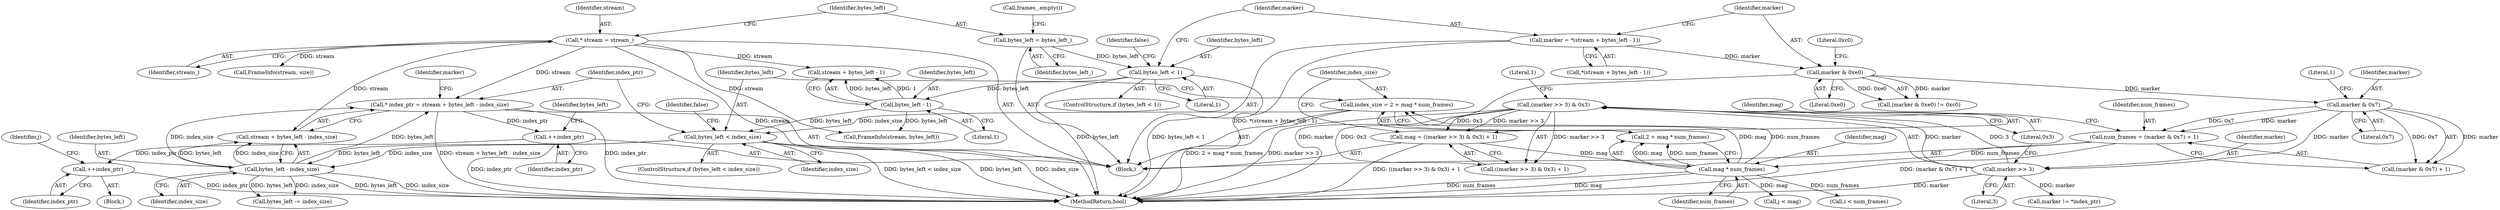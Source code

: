 digraph "1_Chrome_27c68f543e5eba779902447445dfb05ec3f5bf75_14@pointer" {
"1000197" [label="(Call,++index_ptr)"];
"1000183" [label="(Call,* index_ptr = stream + bytes_left - index_size)"];
"1000103" [label="(Call,* stream = stream_)"];
"1000187" [label="(Call,bytes_left - index_size)"];
"1000177" [label="(Call,bytes_left < index_size)"];
"1000130" [label="(Call,bytes_left - 1)"];
"1000119" [label="(Call,bytes_left < 1)"];
"1000107" [label="(Call,bytes_left = bytes_left_)"];
"1000169" [label="(Call,index_size = 2 + mag * num_frames)"];
"1000173" [label="(Call,mag * num_frames)"];
"1000159" [label="(Call,mag = ((marker >> 3) & 0x3) + 1)"];
"1000162" [label="(Call,(marker >> 3) & 0x3)"];
"1000163" [label="(Call,marker >> 3)"];
"1000154" [label="(Call,marker & 0x7)"];
"1000135" [label="(Call,marker & 0xe0)"];
"1000125" [label="(Call,marker = *(stream + bytes_left - 1))"];
"1000151" [label="(Call,num_frames = (marker & 0x7) + 1)"];
"1000236" [label="(Call,++index_ptr)"];
"1000175" [label="(Identifier,num_frames)"];
"1000157" [label="(Literal,1)"];
"1000154" [label="(Call,marker & 0x7)"];
"1000226" [label="(Identifier,j)"];
"1000101" [label="(Block,)"];
"1000141" [label="(Call,FrameInfo(stream, bytes_left))"];
"1000162" [label="(Call,(marker >> 3) & 0x3)"];
"1000119" [label="(Call,bytes_left < 1)"];
"1000138" [label="(Literal,0xc0)"];
"1000105" [label="(Identifier,stream_)"];
"1000237" [label="(Identifier,index_ptr)"];
"1000200" [label="(Identifier,bytes_left)"];
"1000183" [label="(Call,* index_ptr = stream + bytes_left - index_size)"];
"1000153" [label="(Call,(marker & 0x7) + 1)"];
"1000103" [label="(Call,* stream = stream_)"];
"1000108" [label="(Identifier,bytes_left)"];
"1000156" [label="(Literal,0x7)"];
"1000123" [label="(Identifier,false)"];
"1000163" [label="(Call,marker >> 3)"];
"1000227" [label="(Block,)"];
"1000118" [label="(ControlStructure,if (bytes_left < 1))"];
"1000173" [label="(Call,mag * num_frames)"];
"1000155" [label="(Identifier,marker)"];
"1000136" [label="(Identifier,marker)"];
"1000170" [label="(Identifier,index_size)"];
"1000161" [label="(Call,((marker >> 3) & 0x3) + 1)"];
"1000135" [label="(Call,marker & 0xe0)"];
"1000176" [label="(ControlStructure,if (bytes_left < index_size))"];
"1000177" [label="(Call,bytes_left < index_size)"];
"1000151" [label="(Call,num_frames = (marker & 0x7) + 1)"];
"1000192" [label="(Identifier,marker)"];
"1000164" [label="(Identifier,marker)"];
"1000111" [label="(Call,frames_.empty())"];
"1000169" [label="(Call,index_size = 2 + mag * num_frames)"];
"1000174" [label="(Identifier,mag)"];
"1000160" [label="(Identifier,mag)"];
"1000185" [label="(Call,stream + bytes_left - index_size)"];
"1000131" [label="(Identifier,bytes_left)"];
"1000222" [label="(Call,j < mag)"];
"1000198" [label="(Identifier,index_ptr)"];
"1000165" [label="(Literal,3)"];
"1000107" [label="(Call,bytes_left = bytes_left_)"];
"1000134" [label="(Call,(marker & 0xe0) != 0xc0)"];
"1000197" [label="(Call,++index_ptr)"];
"1000184" [label="(Identifier,index_ptr)"];
"1000104" [label="(Identifier,stream)"];
"1000187" [label="(Call,bytes_left - index_size)"];
"1000128" [label="(Call,stream + bytes_left - 1)"];
"1000189" [label="(Identifier,index_size)"];
"1000207" [label="(Call,i < num_frames)"];
"1000126" [label="(Identifier,marker)"];
"1000152" [label="(Identifier,num_frames)"];
"1000199" [label="(Call,bytes_left -= index_size)"];
"1000178" [label="(Identifier,bytes_left)"];
"1000132" [label="(Literal,1)"];
"1000125" [label="(Call,marker = *(stream + bytes_left - 1))"];
"1000120" [label="(Identifier,bytes_left)"];
"1000167" [label="(Literal,1)"];
"1000137" [label="(Literal,0xe0)"];
"1000236" [label="(Call,++index_ptr)"];
"1000127" [label="(Call,*(stream + bytes_left - 1))"];
"1000191" [label="(Call,marker != *index_ptr)"];
"1000171" [label="(Call,2 + mag * num_frames)"];
"1000256" [label="(Call,FrameInfo(stream, size))"];
"1000188" [label="(Identifier,bytes_left)"];
"1000277" [label="(MethodReturn,bool)"];
"1000130" [label="(Call,bytes_left - 1)"];
"1000159" [label="(Call,mag = ((marker >> 3) & 0x3) + 1)"];
"1000166" [label="(Literal,0x3)"];
"1000181" [label="(Identifier,false)"];
"1000121" [label="(Literal,1)"];
"1000109" [label="(Identifier,bytes_left_)"];
"1000179" [label="(Identifier,index_size)"];
"1000197" -> "1000101"  [label="AST: "];
"1000197" -> "1000198"  [label="CFG: "];
"1000198" -> "1000197"  [label="AST: "];
"1000200" -> "1000197"  [label="CFG: "];
"1000197" -> "1000277"  [label="DDG: index_ptr"];
"1000183" -> "1000197"  [label="DDG: index_ptr"];
"1000197" -> "1000236"  [label="DDG: index_ptr"];
"1000183" -> "1000101"  [label="AST: "];
"1000183" -> "1000185"  [label="CFG: "];
"1000184" -> "1000183"  [label="AST: "];
"1000185" -> "1000183"  [label="AST: "];
"1000192" -> "1000183"  [label="CFG: "];
"1000183" -> "1000277"  [label="DDG: stream + bytes_left - index_size"];
"1000183" -> "1000277"  [label="DDG: index_ptr"];
"1000103" -> "1000183"  [label="DDG: stream"];
"1000187" -> "1000183"  [label="DDG: bytes_left"];
"1000187" -> "1000183"  [label="DDG: index_size"];
"1000103" -> "1000101"  [label="AST: "];
"1000103" -> "1000105"  [label="CFG: "];
"1000104" -> "1000103"  [label="AST: "];
"1000105" -> "1000103"  [label="AST: "];
"1000108" -> "1000103"  [label="CFG: "];
"1000103" -> "1000277"  [label="DDG: stream"];
"1000103" -> "1000128"  [label="DDG: stream"];
"1000103" -> "1000141"  [label="DDG: stream"];
"1000103" -> "1000185"  [label="DDG: stream"];
"1000103" -> "1000256"  [label="DDG: stream"];
"1000187" -> "1000185"  [label="AST: "];
"1000187" -> "1000189"  [label="CFG: "];
"1000188" -> "1000187"  [label="AST: "];
"1000189" -> "1000187"  [label="AST: "];
"1000185" -> "1000187"  [label="CFG: "];
"1000187" -> "1000277"  [label="DDG: bytes_left"];
"1000187" -> "1000277"  [label="DDG: index_size"];
"1000187" -> "1000185"  [label="DDG: bytes_left"];
"1000187" -> "1000185"  [label="DDG: index_size"];
"1000177" -> "1000187"  [label="DDG: bytes_left"];
"1000177" -> "1000187"  [label="DDG: index_size"];
"1000187" -> "1000199"  [label="DDG: index_size"];
"1000187" -> "1000199"  [label="DDG: bytes_left"];
"1000177" -> "1000176"  [label="AST: "];
"1000177" -> "1000179"  [label="CFG: "];
"1000178" -> "1000177"  [label="AST: "];
"1000179" -> "1000177"  [label="AST: "];
"1000181" -> "1000177"  [label="CFG: "];
"1000184" -> "1000177"  [label="CFG: "];
"1000177" -> "1000277"  [label="DDG: bytes_left"];
"1000177" -> "1000277"  [label="DDG: index_size"];
"1000177" -> "1000277"  [label="DDG: bytes_left < index_size"];
"1000130" -> "1000177"  [label="DDG: bytes_left"];
"1000169" -> "1000177"  [label="DDG: index_size"];
"1000130" -> "1000128"  [label="AST: "];
"1000130" -> "1000132"  [label="CFG: "];
"1000131" -> "1000130"  [label="AST: "];
"1000132" -> "1000130"  [label="AST: "];
"1000128" -> "1000130"  [label="CFG: "];
"1000130" -> "1000128"  [label="DDG: bytes_left"];
"1000130" -> "1000128"  [label="DDG: 1"];
"1000119" -> "1000130"  [label="DDG: bytes_left"];
"1000130" -> "1000141"  [label="DDG: bytes_left"];
"1000119" -> "1000118"  [label="AST: "];
"1000119" -> "1000121"  [label="CFG: "];
"1000120" -> "1000119"  [label="AST: "];
"1000121" -> "1000119"  [label="AST: "];
"1000123" -> "1000119"  [label="CFG: "];
"1000126" -> "1000119"  [label="CFG: "];
"1000119" -> "1000277"  [label="DDG: bytes_left"];
"1000119" -> "1000277"  [label="DDG: bytes_left < 1"];
"1000107" -> "1000119"  [label="DDG: bytes_left"];
"1000107" -> "1000101"  [label="AST: "];
"1000107" -> "1000109"  [label="CFG: "];
"1000108" -> "1000107"  [label="AST: "];
"1000109" -> "1000107"  [label="AST: "];
"1000111" -> "1000107"  [label="CFG: "];
"1000169" -> "1000101"  [label="AST: "];
"1000169" -> "1000171"  [label="CFG: "];
"1000170" -> "1000169"  [label="AST: "];
"1000171" -> "1000169"  [label="AST: "];
"1000178" -> "1000169"  [label="CFG: "];
"1000169" -> "1000277"  [label="DDG: 2 + mag * num_frames"];
"1000173" -> "1000169"  [label="DDG: mag"];
"1000173" -> "1000169"  [label="DDG: num_frames"];
"1000173" -> "1000171"  [label="AST: "];
"1000173" -> "1000175"  [label="CFG: "];
"1000174" -> "1000173"  [label="AST: "];
"1000175" -> "1000173"  [label="AST: "];
"1000171" -> "1000173"  [label="CFG: "];
"1000173" -> "1000277"  [label="DDG: mag"];
"1000173" -> "1000277"  [label="DDG: num_frames"];
"1000173" -> "1000171"  [label="DDG: mag"];
"1000173" -> "1000171"  [label="DDG: num_frames"];
"1000159" -> "1000173"  [label="DDG: mag"];
"1000151" -> "1000173"  [label="DDG: num_frames"];
"1000173" -> "1000207"  [label="DDG: num_frames"];
"1000173" -> "1000222"  [label="DDG: mag"];
"1000159" -> "1000101"  [label="AST: "];
"1000159" -> "1000161"  [label="CFG: "];
"1000160" -> "1000159"  [label="AST: "];
"1000161" -> "1000159"  [label="AST: "];
"1000170" -> "1000159"  [label="CFG: "];
"1000159" -> "1000277"  [label="DDG: ((marker >> 3) & 0x3) + 1"];
"1000162" -> "1000159"  [label="DDG: marker >> 3"];
"1000162" -> "1000159"  [label="DDG: 0x3"];
"1000162" -> "1000161"  [label="AST: "];
"1000162" -> "1000166"  [label="CFG: "];
"1000163" -> "1000162"  [label="AST: "];
"1000166" -> "1000162"  [label="AST: "];
"1000167" -> "1000162"  [label="CFG: "];
"1000162" -> "1000277"  [label="DDG: marker >> 3"];
"1000162" -> "1000161"  [label="DDG: marker >> 3"];
"1000162" -> "1000161"  [label="DDG: 0x3"];
"1000163" -> "1000162"  [label="DDG: marker"];
"1000163" -> "1000162"  [label="DDG: 3"];
"1000163" -> "1000165"  [label="CFG: "];
"1000164" -> "1000163"  [label="AST: "];
"1000165" -> "1000163"  [label="AST: "];
"1000166" -> "1000163"  [label="CFG: "];
"1000163" -> "1000277"  [label="DDG: marker"];
"1000154" -> "1000163"  [label="DDG: marker"];
"1000163" -> "1000191"  [label="DDG: marker"];
"1000154" -> "1000153"  [label="AST: "];
"1000154" -> "1000156"  [label="CFG: "];
"1000155" -> "1000154"  [label="AST: "];
"1000156" -> "1000154"  [label="AST: "];
"1000157" -> "1000154"  [label="CFG: "];
"1000154" -> "1000151"  [label="DDG: marker"];
"1000154" -> "1000151"  [label="DDG: 0x7"];
"1000154" -> "1000153"  [label="DDG: marker"];
"1000154" -> "1000153"  [label="DDG: 0x7"];
"1000135" -> "1000154"  [label="DDG: marker"];
"1000135" -> "1000134"  [label="AST: "];
"1000135" -> "1000137"  [label="CFG: "];
"1000136" -> "1000135"  [label="AST: "];
"1000137" -> "1000135"  [label="AST: "];
"1000138" -> "1000135"  [label="CFG: "];
"1000135" -> "1000277"  [label="DDG: marker"];
"1000135" -> "1000134"  [label="DDG: marker"];
"1000135" -> "1000134"  [label="DDG: 0xe0"];
"1000125" -> "1000135"  [label="DDG: marker"];
"1000125" -> "1000101"  [label="AST: "];
"1000125" -> "1000127"  [label="CFG: "];
"1000126" -> "1000125"  [label="AST: "];
"1000127" -> "1000125"  [label="AST: "];
"1000136" -> "1000125"  [label="CFG: "];
"1000125" -> "1000277"  [label="DDG: *(stream + bytes_left - 1)"];
"1000151" -> "1000101"  [label="AST: "];
"1000151" -> "1000153"  [label="CFG: "];
"1000152" -> "1000151"  [label="AST: "];
"1000153" -> "1000151"  [label="AST: "];
"1000160" -> "1000151"  [label="CFG: "];
"1000151" -> "1000277"  [label="DDG: (marker & 0x7) + 1"];
"1000236" -> "1000227"  [label="AST: "];
"1000236" -> "1000237"  [label="CFG: "];
"1000237" -> "1000236"  [label="AST: "];
"1000226" -> "1000236"  [label="CFG: "];
"1000236" -> "1000277"  [label="DDG: index_ptr"];
}
